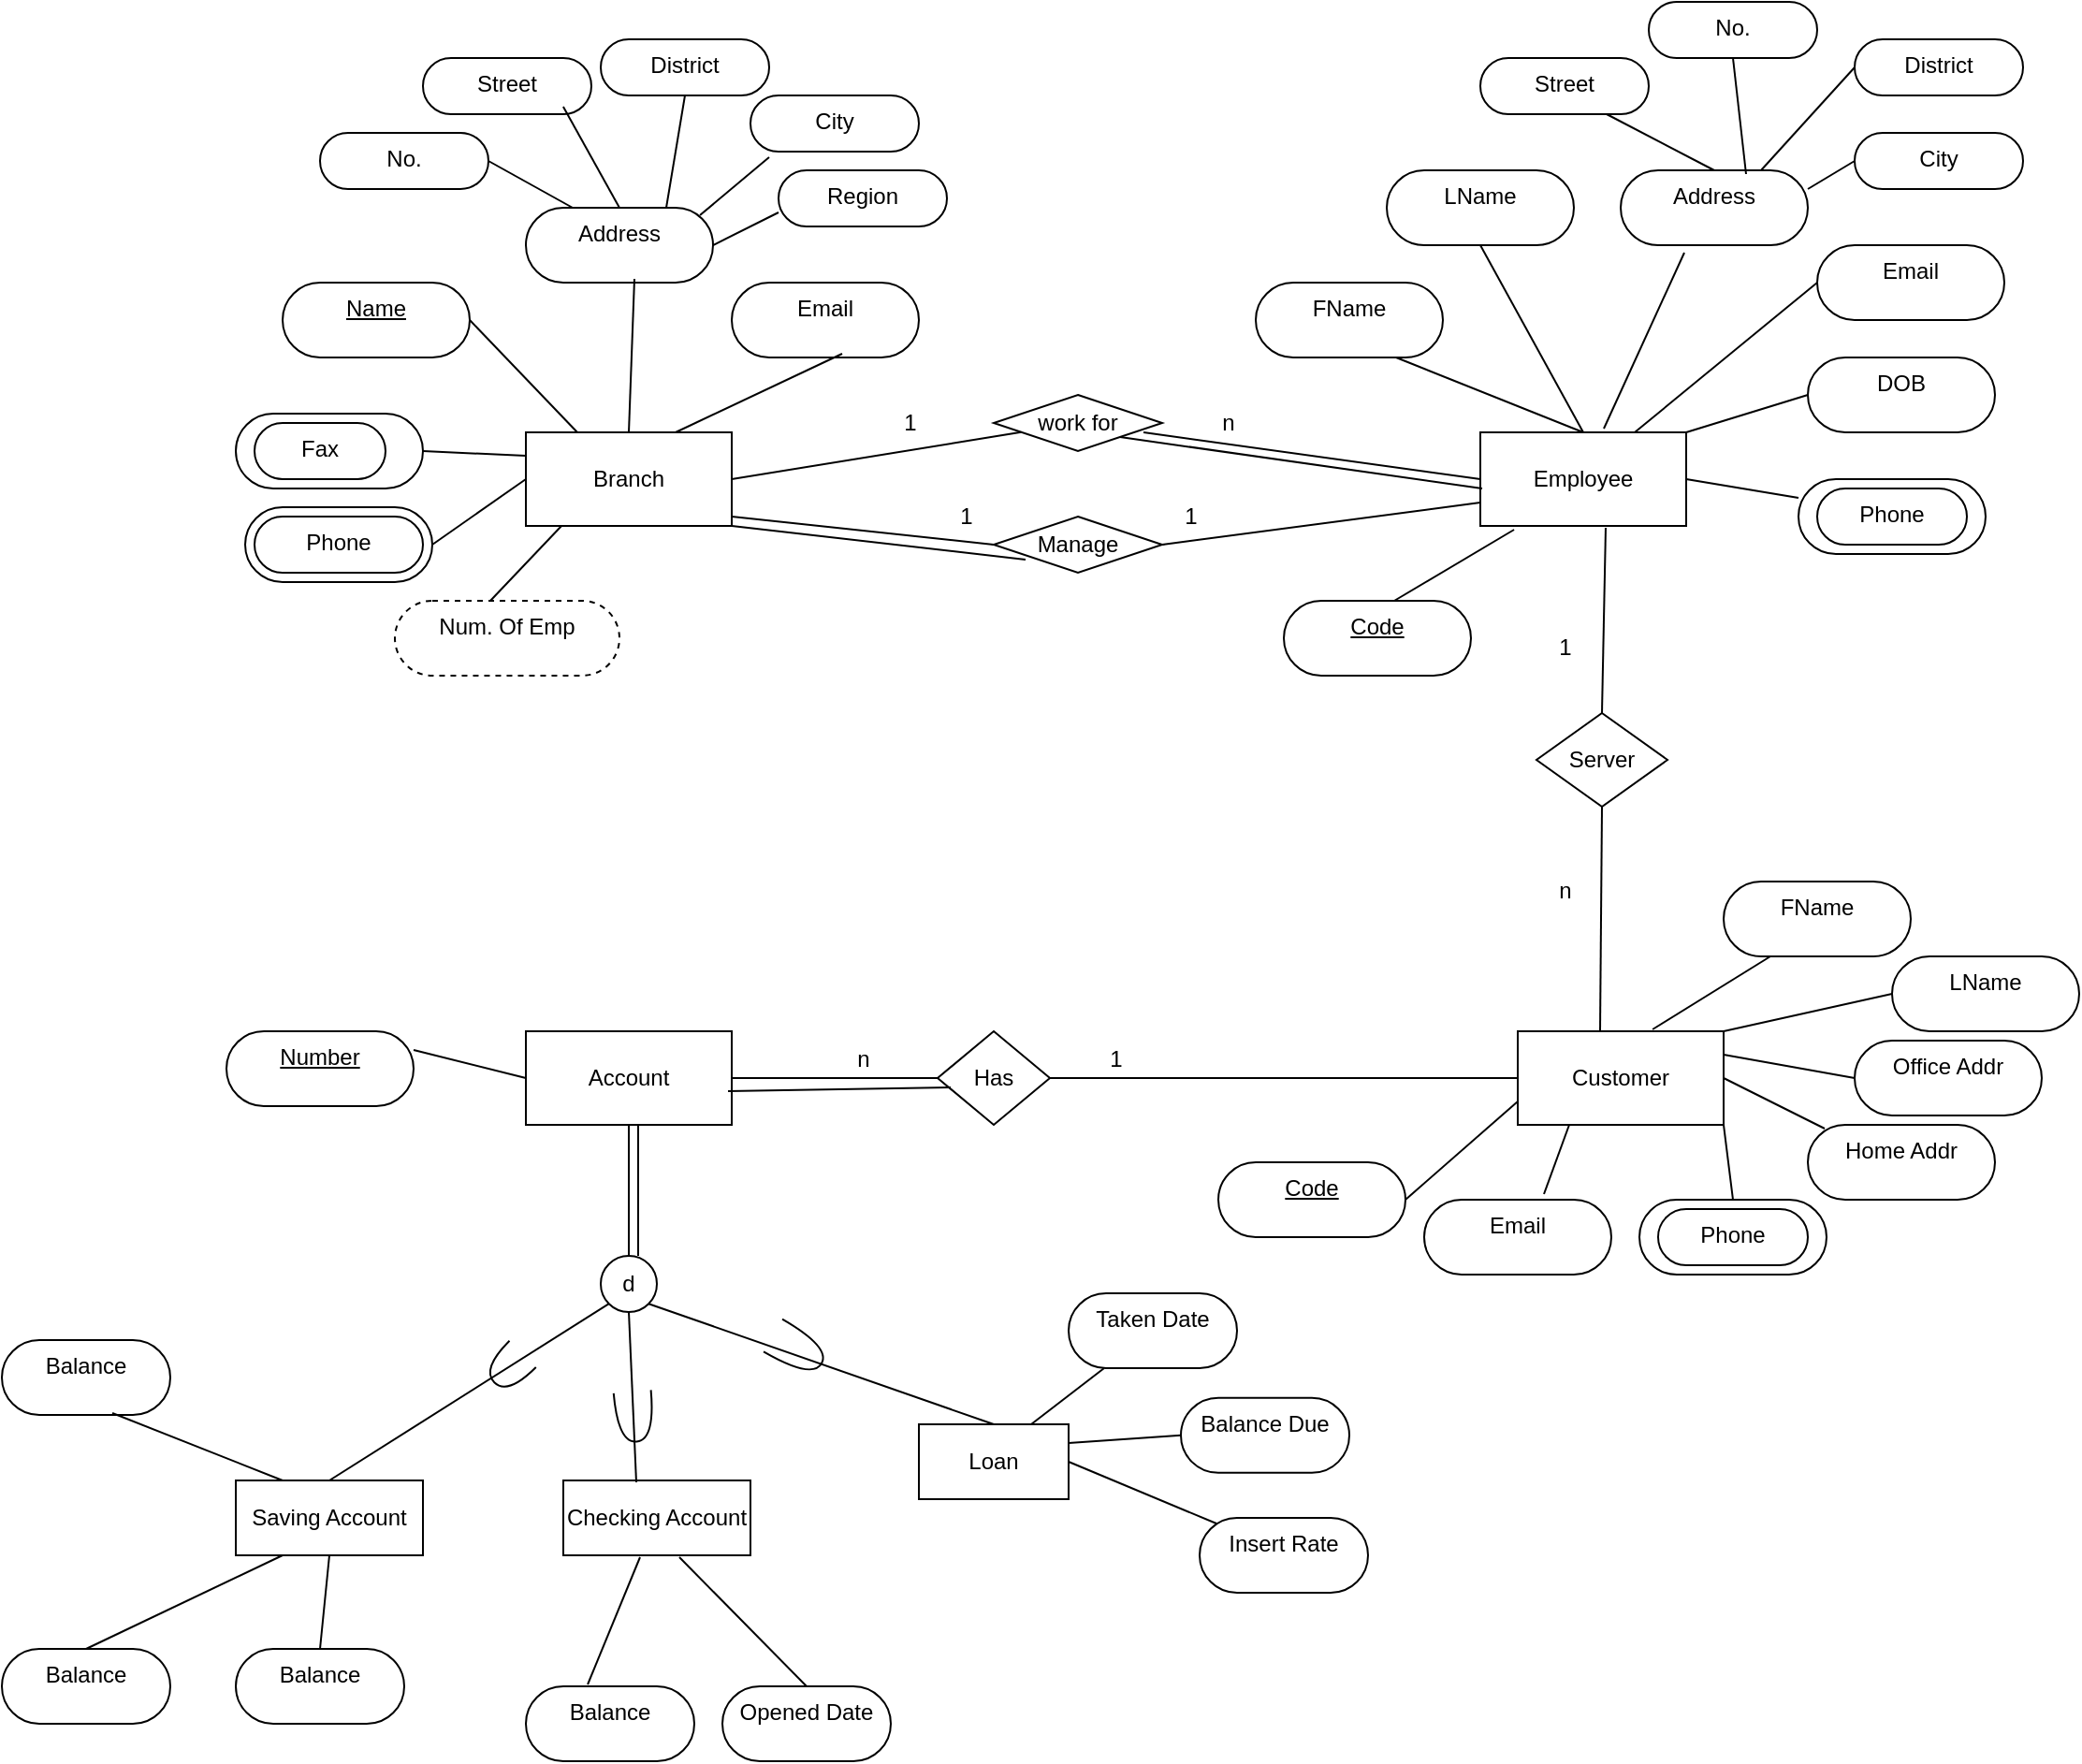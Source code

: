 <mxfile version="28.2.3">
  <diagram name="Page-1" id="UdF87POcS-RXHYFzsMQy">
    <mxGraphModel dx="864" dy="482" grid="1" gridSize="10" guides="1" tooltips="1" connect="1" arrows="1" fold="1" page="1" pageScale="1" pageWidth="850" pageHeight="1100" math="0" shadow="0">
      <root>
        <mxCell id="0" />
        <mxCell id="1" parent="0" />
        <mxCell id="tJ4U4Pab3lAN5FSXyf53-1" value="Branch" style="rounded=0;whiteSpace=wrap;html=1;" vertex="1" parent="1">
          <mxGeometry x="650" y="420" width="110" height="50" as="geometry" />
        </mxCell>
        <mxCell id="tJ4U4Pab3lAN5FSXyf53-2" value="Employee" style="rounded=0;whiteSpace=wrap;html=1;" vertex="1" parent="1">
          <mxGeometry x="1160" y="420" width="110" height="50" as="geometry" />
        </mxCell>
        <mxCell id="tJ4U4Pab3lAN5FSXyf53-3" value="District" style="html=1;align=center;verticalAlign=top;rounded=1;absoluteArcSize=1;arcSize=140;dashed=0;whiteSpace=wrap;" vertex="1" parent="1">
          <mxGeometry x="690" y="210" width="90" height="30" as="geometry" />
        </mxCell>
        <mxCell id="tJ4U4Pab3lAN5FSXyf53-4" value="Address" style="html=1;align=center;verticalAlign=top;rounded=1;absoluteArcSize=1;arcSize=100;dashed=0;whiteSpace=wrap;" vertex="1" parent="1">
          <mxGeometry x="650" y="300" width="100" height="40" as="geometry" />
        </mxCell>
        <mxCell id="tJ4U4Pab3lAN5FSXyf53-5" value="City" style="html=1;align=center;verticalAlign=top;rounded=1;absoluteArcSize=1;arcSize=140;dashed=0;whiteSpace=wrap;" vertex="1" parent="1">
          <mxGeometry x="770" y="240" width="90" height="30" as="geometry" />
        </mxCell>
        <mxCell id="tJ4U4Pab3lAN5FSXyf53-6" value="Street" style="html=1;align=center;verticalAlign=top;rounded=1;absoluteArcSize=1;arcSize=140;dashed=0;whiteSpace=wrap;" vertex="1" parent="1">
          <mxGeometry x="595" y="220" width="90" height="30" as="geometry" />
        </mxCell>
        <mxCell id="tJ4U4Pab3lAN5FSXyf53-7" value="No." style="html=1;align=center;verticalAlign=top;rounded=1;absoluteArcSize=1;arcSize=140;dashed=0;whiteSpace=wrap;" vertex="1" parent="1">
          <mxGeometry x="540" y="260" width="90" height="30" as="geometry" />
        </mxCell>
        <mxCell id="tJ4U4Pab3lAN5FSXyf53-8" value="Region" style="html=1;align=center;verticalAlign=top;rounded=1;absoluteArcSize=1;arcSize=90;dashed=0;whiteSpace=wrap;" vertex="1" parent="1">
          <mxGeometry x="785" y="280" width="90" height="30" as="geometry" />
        </mxCell>
        <mxCell id="tJ4U4Pab3lAN5FSXyf53-9" value="Email" style="html=1;align=center;verticalAlign=top;rounded=1;absoluteArcSize=1;arcSize=140;dashed=0;whiteSpace=wrap;" vertex="1" parent="1">
          <mxGeometry x="760" y="340" width="100" height="40" as="geometry" />
        </mxCell>
        <mxCell id="tJ4U4Pab3lAN5FSXyf53-10" value="&lt;u&gt;Name&lt;/u&gt;" style="html=1;align=center;verticalAlign=top;rounded=1;absoluteArcSize=1;arcSize=140;dashed=0;whiteSpace=wrap;" vertex="1" parent="1">
          <mxGeometry x="520" y="340" width="100" height="40" as="geometry" />
        </mxCell>
        <mxCell id="tJ4U4Pab3lAN5FSXyf53-11" value="Num. Of Emp" style="html=1;align=center;verticalAlign=top;rounded=1;absoluteArcSize=1;arcSize=116;dashed=1;whiteSpace=wrap;" vertex="1" parent="1">
          <mxGeometry x="580" y="510" width="120" height="40" as="geometry" />
        </mxCell>
        <mxCell id="tJ4U4Pab3lAN5FSXyf53-12" value="Fax" style="html=1;align=center;verticalAlign=top;rounded=1;absoluteArcSize=1;arcSize=100;dashed=0;whiteSpace=wrap;" vertex="1" parent="1">
          <mxGeometry x="495" y="410" width="100" height="40" as="geometry" />
        </mxCell>
        <mxCell id="tJ4U4Pab3lAN5FSXyf53-13" value="Fax" style="html=1;align=center;verticalAlign=top;rounded=1;absoluteArcSize=1;arcSize=100;dashed=0;whiteSpace=wrap;" vertex="1" parent="1">
          <mxGeometry x="505" y="415" width="70" height="30" as="geometry" />
        </mxCell>
        <mxCell id="tJ4U4Pab3lAN5FSXyf53-14" value="" style="html=1;align=center;verticalAlign=top;rounded=1;absoluteArcSize=1;arcSize=100;dashed=0;whiteSpace=wrap;" vertex="1" parent="1">
          <mxGeometry x="500" y="460" width="100" height="40" as="geometry" />
        </mxCell>
        <mxCell id="tJ4U4Pab3lAN5FSXyf53-15" value="Phone" style="html=1;align=center;verticalAlign=top;rounded=1;absoluteArcSize=1;arcSize=100;dashed=0;whiteSpace=wrap;" vertex="1" parent="1">
          <mxGeometry x="505" y="465" width="90" height="30" as="geometry" />
        </mxCell>
        <mxCell id="tJ4U4Pab3lAN5FSXyf53-16" value="" style="endArrow=none;html=1;rounded=0;exitX=0.5;exitY=0;exitDx=0;exitDy=0;entryX=0.58;entryY=0.95;entryDx=0;entryDy=0;entryPerimeter=0;" edge="1" parent="1" source="tJ4U4Pab3lAN5FSXyf53-1" target="tJ4U4Pab3lAN5FSXyf53-4">
          <mxGeometry width="50" height="50" relative="1" as="geometry">
            <mxPoint x="800" y="380" as="sourcePoint" />
            <mxPoint x="850" y="330" as="targetPoint" />
          </mxGeometry>
        </mxCell>
        <mxCell id="tJ4U4Pab3lAN5FSXyf53-17" value="" style="endArrow=none;html=1;rounded=0;entryX=0.59;entryY=0.95;entryDx=0;entryDy=0;entryPerimeter=0;" edge="1" parent="1" target="tJ4U4Pab3lAN5FSXyf53-9">
          <mxGeometry width="50" height="50" relative="1" as="geometry">
            <mxPoint x="730" y="420" as="sourcePoint" />
            <mxPoint x="703" y="370" as="targetPoint" />
          </mxGeometry>
        </mxCell>
        <mxCell id="tJ4U4Pab3lAN5FSXyf53-18" value="" style="endArrow=none;html=1;rounded=0;entryX=0;entryY=0.75;entryDx=0;entryDy=0;exitX=1;exitY=0.5;exitDx=0;exitDy=0;" edge="1" parent="1" source="tJ4U4Pab3lAN5FSXyf53-4" target="tJ4U4Pab3lAN5FSXyf53-8">
          <mxGeometry width="50" height="50" relative="1" as="geometry">
            <mxPoint x="780" y="442" as="sourcePoint" />
            <mxPoint x="869" y="400" as="targetPoint" />
          </mxGeometry>
        </mxCell>
        <mxCell id="tJ4U4Pab3lAN5FSXyf53-19" value="" style="endArrow=none;html=1;rounded=0;entryX=0.111;entryY=1.1;entryDx=0;entryDy=0;exitX=0.93;exitY=0.1;exitDx=0;exitDy=0;exitPerimeter=0;entryPerimeter=0;" edge="1" parent="1" source="tJ4U4Pab3lAN5FSXyf53-4" target="tJ4U4Pab3lAN5FSXyf53-5">
          <mxGeometry width="50" height="50" relative="1" as="geometry">
            <mxPoint x="760" y="327" as="sourcePoint" />
            <mxPoint x="795" y="310" as="targetPoint" />
          </mxGeometry>
        </mxCell>
        <mxCell id="tJ4U4Pab3lAN5FSXyf53-20" value="" style="endArrow=none;html=1;rounded=0;entryX=0.5;entryY=1;entryDx=0;entryDy=0;exitX=0.75;exitY=0;exitDx=0;exitDy=0;" edge="1" parent="1" source="tJ4U4Pab3lAN5FSXyf53-4" target="tJ4U4Pab3lAN5FSXyf53-3">
          <mxGeometry width="50" height="50" relative="1" as="geometry">
            <mxPoint x="760" y="321" as="sourcePoint" />
            <mxPoint x="797" y="290" as="targetPoint" />
          </mxGeometry>
        </mxCell>
        <mxCell id="tJ4U4Pab3lAN5FSXyf53-21" value="" style="endArrow=none;html=1;rounded=0;entryX=0.833;entryY=0.867;entryDx=0;entryDy=0;exitX=0.5;exitY=0;exitDx=0;exitDy=0;entryPerimeter=0;" edge="1" parent="1" source="tJ4U4Pab3lAN5FSXyf53-4" target="tJ4U4Pab3lAN5FSXyf53-6">
          <mxGeometry width="50" height="50" relative="1" as="geometry">
            <mxPoint x="720" y="330" as="sourcePoint" />
            <mxPoint x="730" y="270" as="targetPoint" />
          </mxGeometry>
        </mxCell>
        <mxCell id="tJ4U4Pab3lAN5FSXyf53-22" value="" style="endArrow=none;html=1;rounded=0;entryX=1;entryY=0.5;entryDx=0;entryDy=0;exitX=0.25;exitY=0;exitDx=0;exitDy=0;" edge="1" parent="1" source="tJ4U4Pab3lAN5FSXyf53-4" target="tJ4U4Pab3lAN5FSXyf53-7">
          <mxGeometry width="50" height="50" relative="1" as="geometry">
            <mxPoint x="710" y="314" as="sourcePoint" />
            <mxPoint x="680" y="260" as="targetPoint" />
          </mxGeometry>
        </mxCell>
        <mxCell id="tJ4U4Pab3lAN5FSXyf53-23" value="" style="endArrow=none;html=1;rounded=0;entryX=1;entryY=0.5;entryDx=0;entryDy=0;exitX=0.25;exitY=0;exitDx=0;exitDy=0;" edge="1" parent="1" source="tJ4U4Pab3lAN5FSXyf53-1" target="tJ4U4Pab3lAN5FSXyf53-10">
          <mxGeometry width="50" height="50" relative="1" as="geometry">
            <mxPoint x="685" y="295" as="sourcePoint" />
            <mxPoint x="640" y="270" as="targetPoint" />
          </mxGeometry>
        </mxCell>
        <mxCell id="tJ4U4Pab3lAN5FSXyf53-24" value="" style="endArrow=none;html=1;rounded=0;entryX=1;entryY=0.5;entryDx=0;entryDy=0;exitX=0;exitY=0.25;exitDx=0;exitDy=0;" edge="1" parent="1" source="tJ4U4Pab3lAN5FSXyf53-1" target="tJ4U4Pab3lAN5FSXyf53-12">
          <mxGeometry width="50" height="50" relative="1" as="geometry">
            <mxPoint x="718" y="450" as="sourcePoint" />
            <mxPoint x="660" y="390" as="targetPoint" />
          </mxGeometry>
        </mxCell>
        <mxCell id="tJ4U4Pab3lAN5FSXyf53-25" value="" style="endArrow=none;html=1;rounded=0;entryX=1;entryY=0.5;entryDx=0;entryDy=0;exitX=0;exitY=0.5;exitDx=0;exitDy=0;" edge="1" parent="1" source="tJ4U4Pab3lAN5FSXyf53-1" target="tJ4U4Pab3lAN5FSXyf53-14">
          <mxGeometry width="50" height="50" relative="1" as="geometry">
            <mxPoint x="665" y="433" as="sourcePoint" />
            <mxPoint x="610" y="430" as="targetPoint" />
          </mxGeometry>
        </mxCell>
        <mxCell id="tJ4U4Pab3lAN5FSXyf53-26" value="" style="endArrow=none;html=1;rounded=0;entryX=0.425;entryY=0;entryDx=0;entryDy=0;exitX=0.173;exitY=1;exitDx=0;exitDy=0;exitPerimeter=0;entryPerimeter=0;" edge="1" parent="1" source="tJ4U4Pab3lAN5FSXyf53-1" target="tJ4U4Pab3lAN5FSXyf53-11">
          <mxGeometry width="50" height="50" relative="1" as="geometry">
            <mxPoint x="670" y="460" as="sourcePoint" />
            <mxPoint x="620" y="495" as="targetPoint" />
          </mxGeometry>
        </mxCell>
        <mxCell id="tJ4U4Pab3lAN5FSXyf53-27" value="Address" style="html=1;align=center;verticalAlign=top;rounded=1;absoluteArcSize=1;arcSize=140;dashed=0;whiteSpace=wrap;" vertex="1" parent="1">
          <mxGeometry x="1235" y="280" width="100" height="40" as="geometry" />
        </mxCell>
        <mxCell id="tJ4U4Pab3lAN5FSXyf53-28" value="FName" style="html=1;align=center;verticalAlign=top;rounded=1;absoluteArcSize=1;arcSize=140;dashed=0;whiteSpace=wrap;" vertex="1" parent="1">
          <mxGeometry x="1040" y="340" width="100" height="40" as="geometry" />
        </mxCell>
        <mxCell id="tJ4U4Pab3lAN5FSXyf53-29" value="&lt;u&gt;Code&lt;/u&gt;" style="html=1;align=center;verticalAlign=top;rounded=1;absoluteArcSize=1;arcSize=140;dashed=0;whiteSpace=wrap;" vertex="1" parent="1">
          <mxGeometry x="1055" y="510" width="100" height="40" as="geometry" />
        </mxCell>
        <mxCell id="tJ4U4Pab3lAN5FSXyf53-30" value="Email" style="html=1;align=center;verticalAlign=top;rounded=1;absoluteArcSize=1;arcSize=140;dashed=0;whiteSpace=wrap;" vertex="1" parent="1">
          <mxGeometry x="1340" y="320" width="100" height="40" as="geometry" />
        </mxCell>
        <mxCell id="tJ4U4Pab3lAN5FSXyf53-31" value="DOB" style="html=1;align=center;verticalAlign=top;rounded=1;absoluteArcSize=1;arcSize=140;dashed=0;whiteSpace=wrap;" vertex="1" parent="1">
          <mxGeometry x="1335" y="380" width="100" height="40" as="geometry" />
        </mxCell>
        <mxCell id="tJ4U4Pab3lAN5FSXyf53-32" value="LName" style="html=1;align=center;verticalAlign=top;rounded=1;absoluteArcSize=1;arcSize=140;dashed=0;whiteSpace=wrap;" vertex="1" parent="1">
          <mxGeometry x="1110" y="280" width="100" height="40" as="geometry" />
        </mxCell>
        <mxCell id="tJ4U4Pab3lAN5FSXyf53-33" value="DOB" style="html=1;align=center;verticalAlign=top;rounded=1;absoluteArcSize=1;arcSize=140;dashed=0;whiteSpace=wrap;" vertex="1" parent="1">
          <mxGeometry x="1330" y="445" width="100" height="40" as="geometry" />
        </mxCell>
        <mxCell id="tJ4U4Pab3lAN5FSXyf53-34" value="Phone" style="html=1;align=center;verticalAlign=top;rounded=1;absoluteArcSize=1;arcSize=140;dashed=0;whiteSpace=wrap;" vertex="1" parent="1">
          <mxGeometry x="1340" y="450" width="80" height="30" as="geometry" />
        </mxCell>
        <mxCell id="tJ4U4Pab3lAN5FSXyf53-35" value="Street" style="html=1;align=center;verticalAlign=top;rounded=1;absoluteArcSize=1;arcSize=140;dashed=0;whiteSpace=wrap;" vertex="1" parent="1">
          <mxGeometry x="1160" y="220" width="90" height="30" as="geometry" />
        </mxCell>
        <mxCell id="tJ4U4Pab3lAN5FSXyf53-36" value="District" style="html=1;align=center;verticalAlign=top;rounded=1;absoluteArcSize=1;arcSize=140;dashed=0;whiteSpace=wrap;" vertex="1" parent="1">
          <mxGeometry x="1360" y="210" width="90" height="30" as="geometry" />
        </mxCell>
        <mxCell id="tJ4U4Pab3lAN5FSXyf53-37" value="City" style="html=1;align=center;verticalAlign=top;rounded=1;absoluteArcSize=1;arcSize=140;dashed=0;whiteSpace=wrap;" vertex="1" parent="1">
          <mxGeometry x="1360" y="260" width="90" height="30" as="geometry" />
        </mxCell>
        <mxCell id="tJ4U4Pab3lAN5FSXyf53-38" value="No." style="html=1;align=center;verticalAlign=top;rounded=1;absoluteArcSize=1;arcSize=140;dashed=0;whiteSpace=wrap;" vertex="1" parent="1">
          <mxGeometry x="1250" y="190" width="90" height="30" as="geometry" />
        </mxCell>
        <mxCell id="tJ4U4Pab3lAN5FSXyf53-39" value="" style="endArrow=none;html=1;rounded=0;entryX=0.75;entryY=1;entryDx=0;entryDy=0;exitX=0.5;exitY=0;exitDx=0;exitDy=0;" edge="1" parent="1" source="tJ4U4Pab3lAN5FSXyf53-2" target="tJ4U4Pab3lAN5FSXyf53-28">
          <mxGeometry width="50" height="50" relative="1" as="geometry">
            <mxPoint x="790" y="432" as="sourcePoint" />
            <mxPoint x="879" y="390" as="targetPoint" />
          </mxGeometry>
        </mxCell>
        <mxCell id="tJ4U4Pab3lAN5FSXyf53-40" value="" style="endArrow=none;html=1;rounded=0;entryX=0.5;entryY=1;entryDx=0;entryDy=0;exitX=0.5;exitY=0;exitDx=0;exitDy=0;" edge="1" parent="1" source="tJ4U4Pab3lAN5FSXyf53-2" target="tJ4U4Pab3lAN5FSXyf53-32">
          <mxGeometry width="50" height="50" relative="1" as="geometry">
            <mxPoint x="1280" y="440" as="sourcePoint" />
            <mxPoint x="1180" y="400" as="targetPoint" />
          </mxGeometry>
        </mxCell>
        <mxCell id="tJ4U4Pab3lAN5FSXyf53-41" value="" style="endArrow=none;html=1;rounded=0;entryX=0.34;entryY=1.1;entryDx=0;entryDy=0;exitX=0.6;exitY=-0.04;exitDx=0;exitDy=0;exitPerimeter=0;entryPerimeter=0;" edge="1" parent="1" source="tJ4U4Pab3lAN5FSXyf53-2" target="tJ4U4Pab3lAN5FSXyf53-27">
          <mxGeometry width="50" height="50" relative="1" as="geometry">
            <mxPoint x="1245" y="480" as="sourcePoint" />
            <mxPoint x="1190" y="380" as="targetPoint" />
          </mxGeometry>
        </mxCell>
        <mxCell id="tJ4U4Pab3lAN5FSXyf53-42" value="" style="endArrow=none;html=1;rounded=0;entryX=0.75;entryY=1;entryDx=0;entryDy=0;exitX=0.5;exitY=0;exitDx=0;exitDy=0;" edge="1" parent="1" source="tJ4U4Pab3lAN5FSXyf53-27" target="tJ4U4Pab3lAN5FSXyf53-35">
          <mxGeometry width="50" height="50" relative="1" as="geometry">
            <mxPoint x="1260" y="434" as="sourcePoint" />
            <mxPoint x="1303" y="340" as="targetPoint" />
          </mxGeometry>
        </mxCell>
        <mxCell id="tJ4U4Pab3lAN5FSXyf53-43" value="" style="endArrow=none;html=1;rounded=0;entryX=0.5;entryY=1;entryDx=0;entryDy=0;exitX=0.67;exitY=0.05;exitDx=0;exitDy=0;exitPerimeter=0;" edge="1" parent="1" source="tJ4U4Pab3lAN5FSXyf53-27" target="tJ4U4Pab3lAN5FSXyf53-38">
          <mxGeometry width="50" height="50" relative="1" as="geometry">
            <mxPoint x="1317" y="290" as="sourcePoint" />
            <mxPoint x="1260" y="260" as="targetPoint" />
          </mxGeometry>
        </mxCell>
        <mxCell id="tJ4U4Pab3lAN5FSXyf53-44" value="" style="endArrow=none;html=1;rounded=0;entryX=0;entryY=0.5;entryDx=0;entryDy=0;exitX=0.75;exitY=0;exitDx=0;exitDy=0;" edge="1" parent="1" source="tJ4U4Pab3lAN5FSXyf53-27" target="tJ4U4Pab3lAN5FSXyf53-36">
          <mxGeometry width="50" height="50" relative="1" as="geometry">
            <mxPoint x="1307" y="312" as="sourcePoint" />
            <mxPoint x="1300" y="250" as="targetPoint" />
          </mxGeometry>
        </mxCell>
        <mxCell id="tJ4U4Pab3lAN5FSXyf53-45" value="" style="endArrow=none;html=1;rounded=0;entryX=0;entryY=0.5;entryDx=0;entryDy=0;exitX=1;exitY=0.25;exitDx=0;exitDy=0;" edge="1" parent="1" source="tJ4U4Pab3lAN5FSXyf53-27" target="tJ4U4Pab3lAN5FSXyf53-37">
          <mxGeometry width="50" height="50" relative="1" as="geometry">
            <mxPoint x="1330" y="305" as="sourcePoint" />
            <mxPoint x="1380" y="250" as="targetPoint" />
          </mxGeometry>
        </mxCell>
        <mxCell id="tJ4U4Pab3lAN5FSXyf53-46" value="" style="endArrow=none;html=1;rounded=0;entryX=0;entryY=0.5;entryDx=0;entryDy=0;exitX=0.75;exitY=0;exitDx=0;exitDy=0;" edge="1" parent="1" source="tJ4U4Pab3lAN5FSXyf53-2" target="tJ4U4Pab3lAN5FSXyf53-30">
          <mxGeometry width="50" height="50" relative="1" as="geometry">
            <mxPoint x="1250" y="434" as="sourcePoint" />
            <mxPoint x="1293" y="340" as="targetPoint" />
          </mxGeometry>
        </mxCell>
        <mxCell id="tJ4U4Pab3lAN5FSXyf53-47" value="" style="endArrow=none;html=1;rounded=0;entryX=0;entryY=0.5;entryDx=0;entryDy=0;exitX=1;exitY=0;exitDx=0;exitDy=0;" edge="1" parent="1" source="tJ4U4Pab3lAN5FSXyf53-2" target="tJ4U4Pab3lAN5FSXyf53-31">
          <mxGeometry width="50" height="50" relative="1" as="geometry">
            <mxPoint x="1260" y="480" as="sourcePoint" />
            <mxPoint x="1357" y="400" as="targetPoint" />
          </mxGeometry>
        </mxCell>
        <mxCell id="tJ4U4Pab3lAN5FSXyf53-48" value="" style="endArrow=none;html=1;rounded=0;entryX=0;entryY=0.25;entryDx=0;entryDy=0;exitX=1;exitY=0.5;exitDx=0;exitDy=0;" edge="1" parent="1" source="tJ4U4Pab3lAN5FSXyf53-2" target="tJ4U4Pab3lAN5FSXyf53-33">
          <mxGeometry width="50" height="50" relative="1" as="geometry">
            <mxPoint x="1310" y="460" as="sourcePoint" />
            <mxPoint x="1375" y="440" as="targetPoint" />
          </mxGeometry>
        </mxCell>
        <mxCell id="tJ4U4Pab3lAN5FSXyf53-49" value="" style="endArrow=none;html=1;rounded=0;entryX=0.59;entryY=0;entryDx=0;entryDy=0;exitX=0.164;exitY=1.04;exitDx=0;exitDy=0;exitPerimeter=0;entryPerimeter=0;" edge="1" parent="1" source="tJ4U4Pab3lAN5FSXyf53-2" target="tJ4U4Pab3lAN5FSXyf53-29">
          <mxGeometry width="50" height="50" relative="1" as="geometry">
            <mxPoint x="1240" y="430" as="sourcePoint" />
            <mxPoint x="1140" y="390" as="targetPoint" />
          </mxGeometry>
        </mxCell>
        <mxCell id="tJ4U4Pab3lAN5FSXyf53-50" value="work for" style="rhombus;whiteSpace=wrap;html=1;" vertex="1" parent="1">
          <mxGeometry x="900" y="400" width="90" height="30" as="geometry" />
        </mxCell>
        <mxCell id="tJ4U4Pab3lAN5FSXyf53-51" value="" style="endArrow=none;html=1;rounded=0;entryX=0.889;entryY=0.667;entryDx=0;entryDy=0;exitX=0;exitY=0.5;exitDx=0;exitDy=0;entryPerimeter=0;" edge="1" parent="1" source="tJ4U4Pab3lAN5FSXyf53-2" target="tJ4U4Pab3lAN5FSXyf53-50">
          <mxGeometry width="50" height="50" relative="1" as="geometry">
            <mxPoint x="1130" y="465" as="sourcePoint" />
            <mxPoint x="1030" y="425" as="targetPoint" />
          </mxGeometry>
        </mxCell>
        <mxCell id="tJ4U4Pab3lAN5FSXyf53-52" value="" style="endArrow=none;html=1;rounded=0;entryX=1;entryY=1;entryDx=0;entryDy=0;" edge="1" parent="1" target="tJ4U4Pab3lAN5FSXyf53-50">
          <mxGeometry width="50" height="50" relative="1" as="geometry">
            <mxPoint x="1161" y="450" as="sourcePoint" />
            <mxPoint x="980" y="425" as="targetPoint" />
          </mxGeometry>
        </mxCell>
        <mxCell id="tJ4U4Pab3lAN5FSXyf53-53" value="" style="endArrow=none;html=1;rounded=0;exitX=1;exitY=0.5;exitDx=0;exitDy=0;" edge="1" parent="1" source="tJ4U4Pab3lAN5FSXyf53-1" target="tJ4U4Pab3lAN5FSXyf53-50">
          <mxGeometry width="50" height="50" relative="1" as="geometry">
            <mxPoint x="800" y="432" as="sourcePoint" />
            <mxPoint x="889" y="390" as="targetPoint" />
          </mxGeometry>
        </mxCell>
        <mxCell id="tJ4U4Pab3lAN5FSXyf53-54" value="1" style="text;html=1;align=center;verticalAlign=middle;resizable=0;points=[];autosize=1;strokeColor=none;fillColor=none;" vertex="1" parent="1">
          <mxGeometry x="840" y="400" width="30" height="30" as="geometry" />
        </mxCell>
        <mxCell id="tJ4U4Pab3lAN5FSXyf53-55" value="n" style="text;html=1;align=center;verticalAlign=middle;resizable=0;points=[];autosize=1;strokeColor=none;fillColor=none;" vertex="1" parent="1">
          <mxGeometry x="1010" y="400" width="30" height="30" as="geometry" />
        </mxCell>
        <mxCell id="tJ4U4Pab3lAN5FSXyf53-56" value="Manage" style="rhombus;whiteSpace=wrap;html=1;" vertex="1" parent="1">
          <mxGeometry x="900" y="465" width="90" height="30" as="geometry" />
        </mxCell>
        <mxCell id="tJ4U4Pab3lAN5FSXyf53-57" value="" style="endArrow=none;html=1;rounded=0;exitX=0;exitY=0.5;exitDx=0;exitDy=0;" edge="1" parent="1" source="tJ4U4Pab3lAN5FSXyf53-56">
          <mxGeometry width="50" height="50" relative="1" as="geometry">
            <mxPoint x="942" y="490" as="sourcePoint" />
            <mxPoint x="760" y="465" as="targetPoint" />
          </mxGeometry>
        </mxCell>
        <mxCell id="tJ4U4Pab3lAN5FSXyf53-58" value="" style="endArrow=none;html=1;rounded=0;entryX=1;entryY=1;entryDx=0;entryDy=0;exitX=0.189;exitY=0.767;exitDx=0;exitDy=0;exitPerimeter=0;" edge="1" parent="1" source="tJ4U4Pab3lAN5FSXyf53-56" target="tJ4U4Pab3lAN5FSXyf53-1">
          <mxGeometry width="50" height="50" relative="1" as="geometry">
            <mxPoint x="910" y="490" as="sourcePoint" />
            <mxPoint x="750" y="468" as="targetPoint" />
          </mxGeometry>
        </mxCell>
        <mxCell id="tJ4U4Pab3lAN5FSXyf53-59" value="" style="endArrow=none;html=1;rounded=0;entryX=1;entryY=0.5;entryDx=0;entryDy=0;exitX=0;exitY=0.75;exitDx=0;exitDy=0;" edge="1" parent="1" source="tJ4U4Pab3lAN5FSXyf53-2" target="tJ4U4Pab3lAN5FSXyf53-56">
          <mxGeometry width="50" height="50" relative="1" as="geometry">
            <mxPoint x="1224" y="480" as="sourcePoint" />
            <mxPoint x="1160" y="518" as="targetPoint" />
          </mxGeometry>
        </mxCell>
        <mxCell id="tJ4U4Pab3lAN5FSXyf53-60" value="1" style="text;html=1;align=center;verticalAlign=middle;resizable=0;points=[];autosize=1;strokeColor=none;fillColor=none;" vertex="1" parent="1">
          <mxGeometry x="870" y="450" width="30" height="30" as="geometry" />
        </mxCell>
        <mxCell id="tJ4U4Pab3lAN5FSXyf53-61" value="1" style="text;html=1;align=center;verticalAlign=middle;resizable=0;points=[];autosize=1;strokeColor=none;fillColor=none;" vertex="1" parent="1">
          <mxGeometry x="990" y="450" width="30" height="30" as="geometry" />
        </mxCell>
        <mxCell id="tJ4U4Pab3lAN5FSXyf53-62" value="Server" style="rhombus;whiteSpace=wrap;html=1;" vertex="1" parent="1">
          <mxGeometry x="1190" y="570" width="70" height="50" as="geometry" />
        </mxCell>
        <mxCell id="tJ4U4Pab3lAN5FSXyf53-63" value="Customer" style="rounded=0;whiteSpace=wrap;html=1;" vertex="1" parent="1">
          <mxGeometry x="1180" y="740" width="110" height="50" as="geometry" />
        </mxCell>
        <mxCell id="tJ4U4Pab3lAN5FSXyf53-64" value="FName" style="html=1;align=center;verticalAlign=top;rounded=1;absoluteArcSize=1;arcSize=140;dashed=0;whiteSpace=wrap;" vertex="1" parent="1">
          <mxGeometry x="1290" y="660" width="100" height="40" as="geometry" />
        </mxCell>
        <mxCell id="tJ4U4Pab3lAN5FSXyf53-65" value="LName" style="html=1;align=center;verticalAlign=top;rounded=1;absoluteArcSize=1;arcSize=140;dashed=0;whiteSpace=wrap;" vertex="1" parent="1">
          <mxGeometry x="1380" y="700" width="100" height="40" as="geometry" />
        </mxCell>
        <mxCell id="tJ4U4Pab3lAN5FSXyf53-66" value="Office Addr" style="html=1;align=center;verticalAlign=top;rounded=1;absoluteArcSize=1;arcSize=140;dashed=0;whiteSpace=wrap;" vertex="1" parent="1">
          <mxGeometry x="1360" y="745" width="100" height="40" as="geometry" />
        </mxCell>
        <mxCell id="tJ4U4Pab3lAN5FSXyf53-67" value="Home Addr" style="html=1;align=center;verticalAlign=top;rounded=1;absoluteArcSize=1;arcSize=140;dashed=0;whiteSpace=wrap;" vertex="1" parent="1">
          <mxGeometry x="1335" y="790" width="100" height="40" as="geometry" />
        </mxCell>
        <mxCell id="tJ4U4Pab3lAN5FSXyf53-68" value="DOB" style="html=1;align=center;verticalAlign=top;rounded=1;absoluteArcSize=1;arcSize=140;dashed=0;whiteSpace=wrap;" vertex="1" parent="1">
          <mxGeometry x="1245" y="830" width="100" height="40" as="geometry" />
        </mxCell>
        <mxCell id="tJ4U4Pab3lAN5FSXyf53-69" value="Phone" style="html=1;align=center;verticalAlign=top;rounded=1;absoluteArcSize=1;arcSize=140;dashed=0;whiteSpace=wrap;" vertex="1" parent="1">
          <mxGeometry x="1255" y="835" width="80" height="30" as="geometry" />
        </mxCell>
        <mxCell id="tJ4U4Pab3lAN5FSXyf53-70" value="Email" style="html=1;align=center;verticalAlign=top;rounded=1;absoluteArcSize=1;arcSize=140;dashed=0;whiteSpace=wrap;" vertex="1" parent="1">
          <mxGeometry x="1130" y="830" width="100" height="40" as="geometry" />
        </mxCell>
        <mxCell id="tJ4U4Pab3lAN5FSXyf53-71" value="&lt;u&gt;Code&lt;/u&gt;" style="html=1;align=center;verticalAlign=top;rounded=1;absoluteArcSize=1;arcSize=140;dashed=0;whiteSpace=wrap;" vertex="1" parent="1">
          <mxGeometry x="1020" y="810" width="100" height="40" as="geometry" />
        </mxCell>
        <mxCell id="tJ4U4Pab3lAN5FSXyf53-72" value="" style="endArrow=none;html=1;rounded=0;entryX=0.5;entryY=0;entryDx=0;entryDy=0;exitX=0.609;exitY=1.02;exitDx=0;exitDy=0;exitPerimeter=0;" edge="1" parent="1" source="tJ4U4Pab3lAN5FSXyf53-2" target="tJ4U4Pab3lAN5FSXyf53-62">
          <mxGeometry width="50" height="50" relative="1" as="geometry">
            <mxPoint x="1194" y="490" as="sourcePoint" />
            <mxPoint x="1130" y="528" as="targetPoint" />
          </mxGeometry>
        </mxCell>
        <mxCell id="tJ4U4Pab3lAN5FSXyf53-73" value="" style="endArrow=none;html=1;rounded=0;entryX=0.4;entryY=0;entryDx=0;entryDy=0;exitX=0.5;exitY=1;exitDx=0;exitDy=0;entryPerimeter=0;" edge="1" parent="1" source="tJ4U4Pab3lAN5FSXyf53-62" target="tJ4U4Pab3lAN5FSXyf53-63">
          <mxGeometry width="50" height="50" relative="1" as="geometry">
            <mxPoint x="1222" y="510" as="sourcePoint" />
            <mxPoint x="1220" y="609" as="targetPoint" />
          </mxGeometry>
        </mxCell>
        <mxCell id="tJ4U4Pab3lAN5FSXyf53-74" value="" style="endArrow=none;html=1;rounded=0;entryX=0.655;entryY=-0.02;entryDx=0;entryDy=0;exitX=0.25;exitY=1;exitDx=0;exitDy=0;entryPerimeter=0;" edge="1" parent="1" source="tJ4U4Pab3lAN5FSXyf53-64" target="tJ4U4Pab3lAN5FSXyf53-63">
          <mxGeometry width="50" height="50" relative="1" as="geometry">
            <mxPoint x="1220" y="680" as="sourcePoint" />
            <mxPoint x="1220" y="803" as="targetPoint" />
          </mxGeometry>
        </mxCell>
        <mxCell id="tJ4U4Pab3lAN5FSXyf53-75" value="" style="endArrow=none;html=1;rounded=0;entryX=1;entryY=0;entryDx=0;entryDy=0;exitX=0;exitY=0.5;exitDx=0;exitDy=0;" edge="1" parent="1" source="tJ4U4Pab3lAN5FSXyf53-65" target="tJ4U4Pab3lAN5FSXyf53-63">
          <mxGeometry width="50" height="50" relative="1" as="geometry">
            <mxPoint x="1333" y="720" as="sourcePoint" />
            <mxPoint x="1270" y="759" as="targetPoint" />
          </mxGeometry>
        </mxCell>
        <mxCell id="tJ4U4Pab3lAN5FSXyf53-76" value="" style="endArrow=none;html=1;rounded=0;entryX=1;entryY=0.25;entryDx=0;entryDy=0;exitX=0;exitY=0.5;exitDx=0;exitDy=0;" edge="1" parent="1" source="tJ4U4Pab3lAN5FSXyf53-66" target="tJ4U4Pab3lAN5FSXyf53-63">
          <mxGeometry width="50" height="50" relative="1" as="geometry">
            <mxPoint x="1410" y="730" as="sourcePoint" />
            <mxPoint x="1320" y="750" as="targetPoint" />
          </mxGeometry>
        </mxCell>
        <mxCell id="tJ4U4Pab3lAN5FSXyf53-77" value="" style="endArrow=none;html=1;rounded=0;entryX=1;entryY=0.5;entryDx=0;entryDy=0;exitX=0.09;exitY=0.05;exitDx=0;exitDy=0;exitPerimeter=0;" edge="1" parent="1" source="tJ4U4Pab3lAN5FSXyf53-67" target="tJ4U4Pab3lAN5FSXyf53-63">
          <mxGeometry width="50" height="50" relative="1" as="geometry">
            <mxPoint x="1370" y="762" as="sourcePoint" />
            <mxPoint x="1300" y="750" as="targetPoint" />
          </mxGeometry>
        </mxCell>
        <mxCell id="tJ4U4Pab3lAN5FSXyf53-78" value="" style="endArrow=none;html=1;rounded=0;entryX=1;entryY=1;entryDx=0;entryDy=0;exitX=0.5;exitY=0;exitDx=0;exitDy=0;" edge="1" parent="1" source="tJ4U4Pab3lAN5FSXyf53-68" target="tJ4U4Pab3lAN5FSXyf53-63">
          <mxGeometry width="50" height="50" relative="1" as="geometry">
            <mxPoint x="1354" y="797" as="sourcePoint" />
            <mxPoint x="1300" y="770" as="targetPoint" />
          </mxGeometry>
        </mxCell>
        <mxCell id="tJ4U4Pab3lAN5FSXyf53-79" value="" style="endArrow=none;html=1;rounded=0;entryX=0;entryY=0.75;entryDx=0;entryDy=0;exitX=1;exitY=0.5;exitDx=0;exitDy=0;" edge="1" parent="1" source="tJ4U4Pab3lAN5FSXyf53-71" target="tJ4U4Pab3lAN5FSXyf53-63">
          <mxGeometry width="50" height="50" relative="1" as="geometry">
            <mxPoint x="1295" y="850" as="sourcePoint" />
            <mxPoint x="1290" y="810" as="targetPoint" />
          </mxGeometry>
        </mxCell>
        <mxCell id="tJ4U4Pab3lAN5FSXyf53-80" value="" style="endArrow=none;html=1;rounded=0;entryX=0.25;entryY=1;entryDx=0;entryDy=0;exitX=0.64;exitY=-0.075;exitDx=0;exitDy=0;exitPerimeter=0;" edge="1" parent="1" source="tJ4U4Pab3lAN5FSXyf53-70" target="tJ4U4Pab3lAN5FSXyf53-63">
          <mxGeometry width="50" height="50" relative="1" as="geometry">
            <mxPoint x="1230" y="849" as="sourcePoint" />
            <mxPoint x="1265" y="810" as="targetPoint" />
          </mxGeometry>
        </mxCell>
        <mxCell id="tJ4U4Pab3lAN5FSXyf53-81" value="1" style="text;html=1;align=center;verticalAlign=middle;resizable=0;points=[];autosize=1;strokeColor=none;fillColor=none;" vertex="1" parent="1">
          <mxGeometry x="1190" y="520" width="30" height="30" as="geometry" />
        </mxCell>
        <mxCell id="tJ4U4Pab3lAN5FSXyf53-82" value="n" style="text;html=1;align=center;verticalAlign=middle;resizable=0;points=[];autosize=1;strokeColor=none;fillColor=none;" vertex="1" parent="1">
          <mxGeometry x="1190" y="650" width="30" height="30" as="geometry" />
        </mxCell>
        <mxCell id="tJ4U4Pab3lAN5FSXyf53-83" value="" style="endArrow=none;html=1;rounded=0;entryX=0;entryY=0.5;entryDx=0;entryDy=0;exitX=1;exitY=0.5;exitDx=0;exitDy=0;" edge="1" parent="1" source="tJ4U4Pab3lAN5FSXyf53-84" target="tJ4U4Pab3lAN5FSXyf53-63">
          <mxGeometry width="50" height="50" relative="1" as="geometry">
            <mxPoint x="940" y="765" as="sourcePoint" />
            <mxPoint x="1220" y="810" as="targetPoint" />
          </mxGeometry>
        </mxCell>
        <mxCell id="tJ4U4Pab3lAN5FSXyf53-84" value="Has" style="rhombus;whiteSpace=wrap;html=1;" vertex="1" parent="1">
          <mxGeometry x="870" y="740" width="60" height="50" as="geometry" />
        </mxCell>
        <mxCell id="tJ4U4Pab3lAN5FSXyf53-85" value="Account" style="rounded=0;whiteSpace=wrap;html=1;" vertex="1" parent="1">
          <mxGeometry x="650" y="740" width="110" height="50" as="geometry" />
        </mxCell>
        <mxCell id="tJ4U4Pab3lAN5FSXyf53-86" value="" style="endArrow=none;html=1;rounded=0;entryX=0;entryY=0.5;entryDx=0;entryDy=0;exitX=1;exitY=0.5;exitDx=0;exitDy=0;" edge="1" parent="1" source="tJ4U4Pab3lAN5FSXyf53-85" target="tJ4U4Pab3lAN5FSXyf53-84">
          <mxGeometry width="50" height="50" relative="1" as="geometry">
            <mxPoint x="940" y="760" as="sourcePoint" />
            <mxPoint x="1190" y="760" as="targetPoint" />
          </mxGeometry>
        </mxCell>
        <mxCell id="tJ4U4Pab3lAN5FSXyf53-87" value="" style="endArrow=none;html=1;rounded=0;entryX=0.117;entryY=0.6;entryDx=0;entryDy=0;exitX=0.982;exitY=0.64;exitDx=0;exitDy=0;entryPerimeter=0;exitPerimeter=0;" edge="1" parent="1" source="tJ4U4Pab3lAN5FSXyf53-85" target="tJ4U4Pab3lAN5FSXyf53-84">
          <mxGeometry width="50" height="50" relative="1" as="geometry">
            <mxPoint x="755" y="770" as="sourcePoint" />
            <mxPoint x="870" y="770" as="targetPoint" />
          </mxGeometry>
        </mxCell>
        <mxCell id="tJ4U4Pab3lAN5FSXyf53-88" value="1" style="text;html=1;align=center;verticalAlign=middle;resizable=0;points=[];autosize=1;strokeColor=none;fillColor=none;" vertex="1" parent="1">
          <mxGeometry x="950" y="740" width="30" height="30" as="geometry" />
        </mxCell>
        <mxCell id="tJ4U4Pab3lAN5FSXyf53-89" value="n" style="text;html=1;align=center;verticalAlign=middle;resizable=0;points=[];autosize=1;strokeColor=none;fillColor=none;" vertex="1" parent="1">
          <mxGeometry x="815" y="740" width="30" height="30" as="geometry" />
        </mxCell>
        <mxCell id="tJ4U4Pab3lAN5FSXyf53-90" value="&lt;u&gt;Number&lt;/u&gt;" style="html=1;align=center;verticalAlign=top;rounded=1;absoluteArcSize=1;arcSize=140;dashed=0;whiteSpace=wrap;" vertex="1" parent="1">
          <mxGeometry x="490" y="740" width="100" height="40" as="geometry" />
        </mxCell>
        <mxCell id="tJ4U4Pab3lAN5FSXyf53-91" value="" style="endArrow=none;html=1;rounded=0;entryX=0;entryY=0.5;entryDx=0;entryDy=0;exitX=1;exitY=0.25;exitDx=0;exitDy=0;" edge="1" parent="1" source="tJ4U4Pab3lAN5FSXyf53-90" target="tJ4U4Pab3lAN5FSXyf53-85">
          <mxGeometry width="50" height="50" relative="1" as="geometry">
            <mxPoint x="1040" y="760" as="sourcePoint" />
            <mxPoint x="1290" y="760" as="targetPoint" />
          </mxGeometry>
        </mxCell>
        <mxCell id="tJ4U4Pab3lAN5FSXyf53-92" value="" style="ellipse;whiteSpace=wrap;html=1;align=center;aspect=fixed;fillColor=none;strokeColor=none;resizable=0;perimeter=centerPerimeter;rotatable=0;allowArrows=0;points=[];outlineConnect=1;" vertex="1" parent="1">
          <mxGeometry x="880" y="920" width="10" height="10" as="geometry" />
        </mxCell>
        <mxCell id="tJ4U4Pab3lAN5FSXyf53-93" value="d" style="ellipse;whiteSpace=wrap;html=1;" vertex="1" parent="1">
          <mxGeometry x="690" y="860" width="30" height="30" as="geometry" />
        </mxCell>
        <mxCell id="tJ4U4Pab3lAN5FSXyf53-94" value="" style="endArrow=none;html=1;rounded=0;entryX=0.5;entryY=0;entryDx=0;entryDy=0;exitX=0.5;exitY=1;exitDx=0;exitDy=0;" edge="1" parent="1" source="tJ4U4Pab3lAN5FSXyf53-85" target="tJ4U4Pab3lAN5FSXyf53-93">
          <mxGeometry width="50" height="50" relative="1" as="geometry">
            <mxPoint x="730" y="860" as="sourcePoint" />
            <mxPoint x="790" y="875" as="targetPoint" />
          </mxGeometry>
        </mxCell>
        <mxCell id="tJ4U4Pab3lAN5FSXyf53-95" value="" style="endArrow=none;html=1;rounded=0;exitX=0.5;exitY=1;exitDx=0;exitDy=0;" edge="1" parent="1">
          <mxGeometry width="50" height="50" relative="1" as="geometry">
            <mxPoint x="710" y="790" as="sourcePoint" />
            <mxPoint x="710" y="860" as="targetPoint" />
          </mxGeometry>
        </mxCell>
        <mxCell id="tJ4U4Pab3lAN5FSXyf53-96" value="Checking Account" style="rounded=0;whiteSpace=wrap;html=1;" vertex="1" parent="1">
          <mxGeometry x="670" y="980" width="100" height="40" as="geometry" />
        </mxCell>
        <mxCell id="tJ4U4Pab3lAN5FSXyf53-97" value="Loan" style="rounded=0;whiteSpace=wrap;html=1;" vertex="1" parent="1">
          <mxGeometry x="860" y="950" width="80" height="40" as="geometry" />
        </mxCell>
        <mxCell id="tJ4U4Pab3lAN5FSXyf53-98" value="Saving Account" style="rounded=0;whiteSpace=wrap;html=1;" vertex="1" parent="1">
          <mxGeometry x="495" y="980" width="100" height="40" as="geometry" />
        </mxCell>
        <mxCell id="tJ4U4Pab3lAN5FSXyf53-99" value="" style="endArrow=none;html=1;rounded=0;entryX=0;entryY=1;entryDx=0;entryDy=0;exitX=0.5;exitY=0;exitDx=0;exitDy=0;" edge="1" parent="1" source="tJ4U4Pab3lAN5FSXyf53-98" target="tJ4U4Pab3lAN5FSXyf53-93">
          <mxGeometry width="50" height="50" relative="1" as="geometry">
            <mxPoint x="700" y="810" as="sourcePoint" />
            <mxPoint x="700" y="880" as="targetPoint" />
          </mxGeometry>
        </mxCell>
        <mxCell id="tJ4U4Pab3lAN5FSXyf53-100" value="" style="endArrow=none;html=1;rounded=0;entryX=0.5;entryY=1;entryDx=0;entryDy=0;exitX=0.39;exitY=0.025;exitDx=0;exitDy=0;exitPerimeter=0;" edge="1" parent="1" source="tJ4U4Pab3lAN5FSXyf53-96" target="tJ4U4Pab3lAN5FSXyf53-93">
          <mxGeometry width="50" height="50" relative="1" as="geometry">
            <mxPoint x="660" y="994" as="sourcePoint" />
            <mxPoint x="809" y="900" as="targetPoint" />
          </mxGeometry>
        </mxCell>
        <mxCell id="tJ4U4Pab3lAN5FSXyf53-101" value="" style="endArrow=none;html=1;rounded=0;entryX=1;entryY=1;entryDx=0;entryDy=0;exitX=0.5;exitY=0;exitDx=0;exitDy=0;" edge="1" parent="1" source="tJ4U4Pab3lAN5FSXyf53-97" target="tJ4U4Pab3lAN5FSXyf53-93">
          <mxGeometry width="50" height="50" relative="1" as="geometry">
            <mxPoint x="704" y="1021" as="sourcePoint" />
            <mxPoint x="700" y="930" as="targetPoint" />
          </mxGeometry>
        </mxCell>
        <mxCell id="tJ4U4Pab3lAN5FSXyf53-102" value="" style="shape=requiredInterface;html=1;verticalLabelPosition=bottom;sketch=0;rotation=135;" vertex="1" parent="1">
          <mxGeometry x="630" y="910" width="21.46" height="20" as="geometry" />
        </mxCell>
        <mxCell id="tJ4U4Pab3lAN5FSXyf53-103" value="" style="shape=requiredInterface;html=1;verticalLabelPosition=bottom;sketch=0;rotation=85;" vertex="1" parent="1">
          <mxGeometry x="694.59" y="935.9" width="26.85" height="20" as="geometry" />
        </mxCell>
        <mxCell id="tJ4U4Pab3lAN5FSXyf53-104" value="" style="shape=requiredInterface;html=1;verticalLabelPosition=bottom;sketch=0;rotation=30;" vertex="1" parent="1">
          <mxGeometry x="780" y="900" width="30" height="20" as="geometry" />
        </mxCell>
        <mxCell id="tJ4U4Pab3lAN5FSXyf53-105" value="Taken Date" style="html=1;align=center;verticalAlign=top;rounded=1;absoluteArcSize=1;arcSize=140;dashed=0;whiteSpace=wrap;" vertex="1" parent="1">
          <mxGeometry x="940" y="880" width="90" height="40" as="geometry" />
        </mxCell>
        <mxCell id="tJ4U4Pab3lAN5FSXyf53-106" value="Balance Due" style="html=1;align=center;verticalAlign=top;rounded=1;absoluteArcSize=1;arcSize=140;dashed=0;whiteSpace=wrap;" vertex="1" parent="1">
          <mxGeometry x="1000" y="935.9" width="90" height="40" as="geometry" />
        </mxCell>
        <mxCell id="tJ4U4Pab3lAN5FSXyf53-107" value="Insert Rate" style="html=1;align=center;verticalAlign=top;rounded=1;absoluteArcSize=1;arcSize=140;dashed=0;whiteSpace=wrap;" vertex="1" parent="1">
          <mxGeometry x="1010" y="1000" width="90" height="40" as="geometry" />
        </mxCell>
        <mxCell id="tJ4U4Pab3lAN5FSXyf53-108" value="" style="endArrow=none;html=1;rounded=0;entryX=0.75;entryY=0;entryDx=0;entryDy=0;" edge="1" parent="1" source="tJ4U4Pab3lAN5FSXyf53-105" target="tJ4U4Pab3lAN5FSXyf53-97">
          <mxGeometry width="50" height="50" relative="1" as="geometry">
            <mxPoint x="1034" y="994" as="sourcePoint" />
            <mxPoint x="850" y="930" as="targetPoint" />
          </mxGeometry>
        </mxCell>
        <mxCell id="tJ4U4Pab3lAN5FSXyf53-109" value="" style="endArrow=none;html=1;rounded=0;entryX=1;entryY=0.25;entryDx=0;entryDy=0;exitX=0;exitY=0.5;exitDx=0;exitDy=0;" edge="1" parent="1" source="tJ4U4Pab3lAN5FSXyf53-106" target="tJ4U4Pab3lAN5FSXyf53-97">
          <mxGeometry width="50" height="50" relative="1" as="geometry">
            <mxPoint x="979" y="930" as="sourcePoint" />
            <mxPoint x="940" y="960" as="targetPoint" />
          </mxGeometry>
        </mxCell>
        <mxCell id="tJ4U4Pab3lAN5FSXyf53-110" value="" style="endArrow=none;html=1;rounded=0;entryX=1;entryY=0.5;entryDx=0;entryDy=0;exitX=0.1;exitY=0.075;exitDx=0;exitDy=0;exitPerimeter=0;" edge="1" parent="1" source="tJ4U4Pab3lAN5FSXyf53-107" target="tJ4U4Pab3lAN5FSXyf53-97">
          <mxGeometry width="50" height="50" relative="1" as="geometry">
            <mxPoint x="1030" y="990" as="sourcePoint" />
            <mxPoint x="970" y="994" as="targetPoint" />
          </mxGeometry>
        </mxCell>
        <mxCell id="tJ4U4Pab3lAN5FSXyf53-111" value="Balance" style="html=1;align=center;verticalAlign=top;rounded=1;absoluteArcSize=1;arcSize=140;dashed=0;whiteSpace=wrap;" vertex="1" parent="1">
          <mxGeometry x="650" y="1090" width="90" height="40" as="geometry" />
        </mxCell>
        <mxCell id="tJ4U4Pab3lAN5FSXyf53-112" value="Opened Date" style="html=1;align=center;verticalAlign=top;rounded=1;absoluteArcSize=1;arcSize=140;dashed=0;whiteSpace=wrap;" vertex="1" parent="1">
          <mxGeometry x="755" y="1090" width="90" height="40" as="geometry" />
        </mxCell>
        <mxCell id="tJ4U4Pab3lAN5FSXyf53-113" value="" style="endArrow=none;html=1;rounded=0;entryX=0.41;entryY=1.025;entryDx=0;entryDy=0;exitX=0.367;exitY=-0.025;exitDx=0;exitDy=0;exitPerimeter=0;entryPerimeter=0;" edge="1" parent="1" source="tJ4U4Pab3lAN5FSXyf53-111" target="tJ4U4Pab3lAN5FSXyf53-96">
          <mxGeometry width="50" height="50" relative="1" as="geometry">
            <mxPoint x="1039" y="1013" as="sourcePoint" />
            <mxPoint x="960" y="980" as="targetPoint" />
          </mxGeometry>
        </mxCell>
        <mxCell id="tJ4U4Pab3lAN5FSXyf53-114" value="" style="endArrow=none;html=1;rounded=0;entryX=0.62;entryY=1.025;entryDx=0;entryDy=0;exitX=0.5;exitY=0;exitDx=0;exitDy=0;entryPerimeter=0;" edge="1" parent="1" source="tJ4U4Pab3lAN5FSXyf53-112" target="tJ4U4Pab3lAN5FSXyf53-96">
          <mxGeometry width="50" height="50" relative="1" as="geometry">
            <mxPoint x="690" y="1138" as="sourcePoint" />
            <mxPoint x="718" y="1070" as="targetPoint" />
          </mxGeometry>
        </mxCell>
        <mxCell id="tJ4U4Pab3lAN5FSXyf53-115" value="Balance" style="html=1;align=center;verticalAlign=top;rounded=1;absoluteArcSize=1;arcSize=140;dashed=0;whiteSpace=wrap;" vertex="1" parent="1">
          <mxGeometry x="495" y="1070" width="90" height="40" as="geometry" />
        </mxCell>
        <mxCell id="tJ4U4Pab3lAN5FSXyf53-116" value="Balance" style="html=1;align=center;verticalAlign=top;rounded=1;absoluteArcSize=1;arcSize=140;dashed=0;whiteSpace=wrap;" vertex="1" parent="1">
          <mxGeometry x="370" y="1070" width="90" height="40" as="geometry" />
        </mxCell>
        <mxCell id="tJ4U4Pab3lAN5FSXyf53-117" value="Balance" style="html=1;align=center;verticalAlign=top;rounded=1;absoluteArcSize=1;arcSize=140;dashed=0;whiteSpace=wrap;" vertex="1" parent="1">
          <mxGeometry x="370" y="905" width="90" height="40" as="geometry" />
        </mxCell>
        <mxCell id="tJ4U4Pab3lAN5FSXyf53-118" value="" style="endArrow=none;html=1;rounded=0;entryX=0.656;entryY=0.975;entryDx=0;entryDy=0;exitX=0.25;exitY=0;exitDx=0;exitDy=0;entryPerimeter=0;" edge="1" parent="1" source="tJ4U4Pab3lAN5FSXyf53-98" target="tJ4U4Pab3lAN5FSXyf53-117">
          <mxGeometry width="50" height="50" relative="1" as="geometry">
            <mxPoint x="690" y="1128" as="sourcePoint" />
            <mxPoint x="718" y="1060" as="targetPoint" />
          </mxGeometry>
        </mxCell>
        <mxCell id="tJ4U4Pab3lAN5FSXyf53-119" value="" style="endArrow=none;html=1;rounded=0;entryX=0.25;entryY=1;entryDx=0;entryDy=0;exitX=0.5;exitY=0;exitDx=0;exitDy=0;" edge="1" parent="1" source="tJ4U4Pab3lAN5FSXyf53-116" target="tJ4U4Pab3lAN5FSXyf53-98">
          <mxGeometry width="50" height="50" relative="1" as="geometry">
            <mxPoint x="561" y="996" as="sourcePoint" />
            <mxPoint x="470" y="960" as="targetPoint" />
          </mxGeometry>
        </mxCell>
        <mxCell id="tJ4U4Pab3lAN5FSXyf53-120" value="" style="endArrow=none;html=1;rounded=0;entryX=0.5;entryY=1;entryDx=0;entryDy=0;exitX=0.5;exitY=0;exitDx=0;exitDy=0;" edge="1" parent="1" source="tJ4U4Pab3lAN5FSXyf53-115" target="tJ4U4Pab3lAN5FSXyf53-98">
          <mxGeometry width="50" height="50" relative="1" as="geometry">
            <mxPoint x="470" y="1090" as="sourcePoint" />
            <mxPoint x="575" y="1040" as="targetPoint" />
          </mxGeometry>
        </mxCell>
      </root>
    </mxGraphModel>
  </diagram>
</mxfile>
